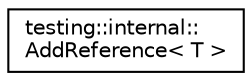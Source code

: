 digraph "Graphical Class Hierarchy"
{
  edge [fontname="Helvetica",fontsize="10",labelfontname="Helvetica",labelfontsize="10"];
  node [fontname="Helvetica",fontsize="10",shape=record];
  rankdir="LR";
  Node1 [label="testing::internal::\lAddReference\< T \>",height=0.2,width=0.4,color="black", fillcolor="white", style="filled",URL="$structtesting_1_1internal_1_1_add_reference.html"];
}
